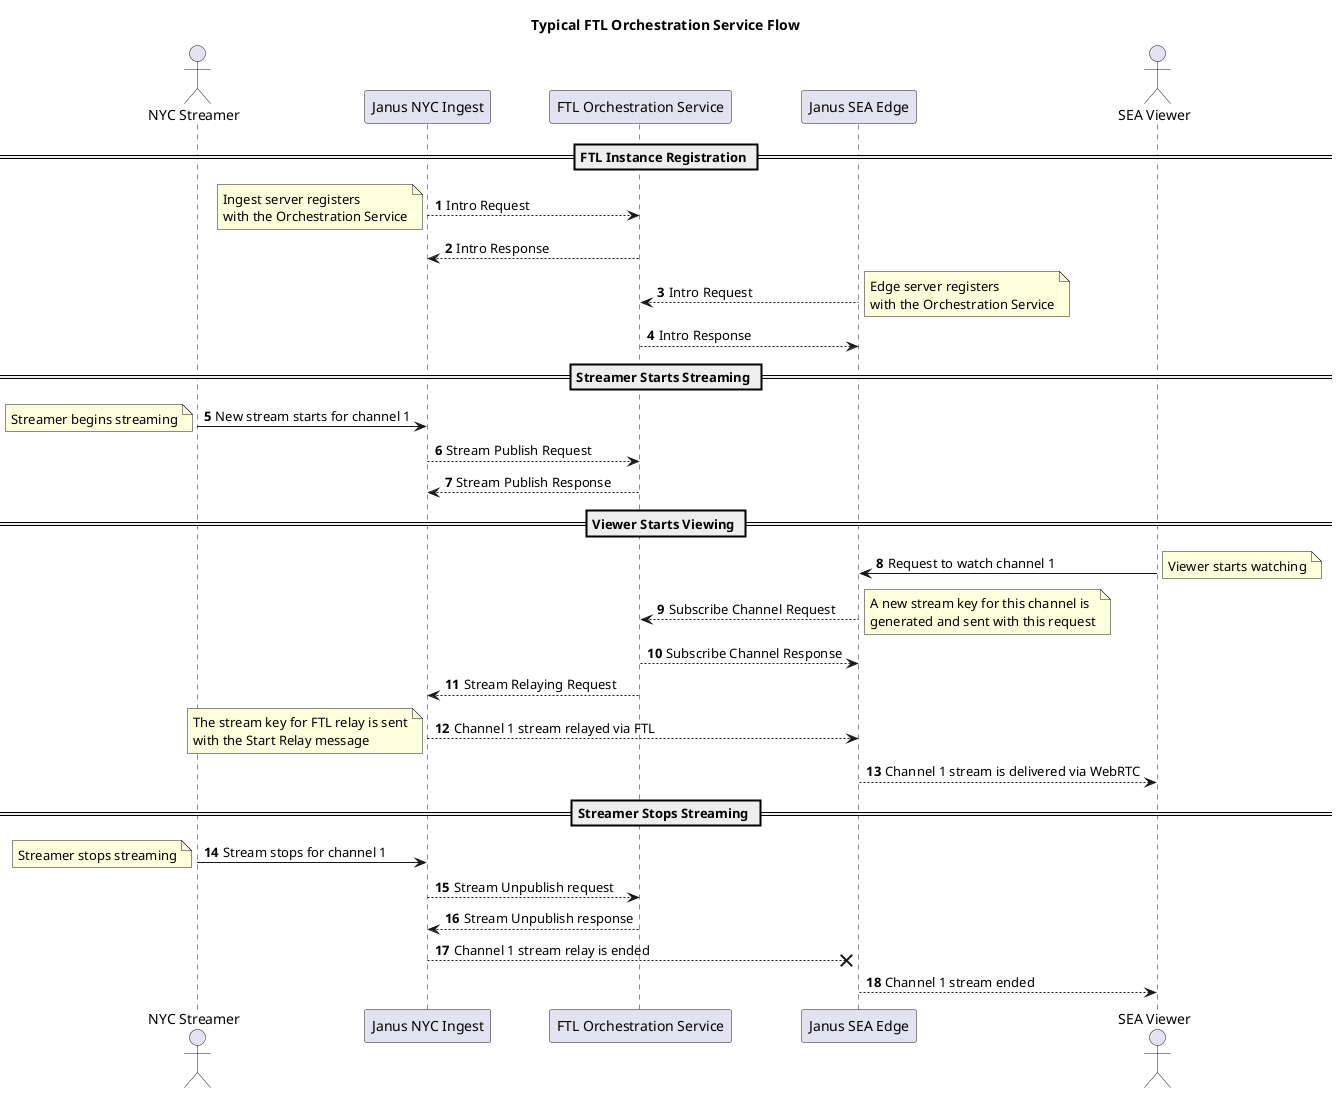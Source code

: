 @startuml
autonumber
title Typical FTL Orchestration Service Flow

actor nyStreamer as "NYC Streamer"
participant nyc as "Janus NYC Ingest"
participant orchestrator as "FTL Orchestration Service"
participant sea as "Janus SEA Edge"
actor seaViewer as "SEA Viewer"

== FTL Instance Registration ==
nyc --> orchestrator: Intro Request
note left
    Ingest server registers
    with the Orchestration Service
end note
nyc <-- orchestrator: Intro Response
sea --> orchestrator: Intro Request
note right
    Edge server registers
    with the Orchestration Service
end note
sea <-- orchestrator: Intro Response

== Streamer Starts Streaming ==
nyStreamer -> nyc: New stream starts for channel 1
note left
    Streamer begins streaming
end note
nyc --> orchestrator: Stream Publish Request
nyc <-- orchestrator: Stream Publish Response

== Viewer Starts Viewing ==
seaViewer -> sea: Request to watch channel 1
note right
    Viewer starts watching
end note
sea --> orchestrator: Subscribe Channel Request
note right
    A new stream key for this channel is
    generated and sent with this request
end note
sea <-- orchestrator: Subscribe Channel Response
nyc <-- orchestrator: Stream Relaying Request
sea <-- nyc: Channel 1 stream relayed via FTL
note left
    The stream key for FTL relay is sent
    with the Start Relay message
end note
sea --> seaViewer: Channel 1 stream is delivered via WebRTC

== Streamer Stops Streaming ==
nyStreamer -> nyc: Stream stops for channel 1
note left
    Streamer stops streaming
end note
nyc --> orchestrator: Stream Unpublish request
nyc <-- orchestrator: Stream Unpublish response
nyc --X sea: Channel 1 stream relay is ended
sea --> seaViewer: Channel 1 stream ended
@enduml